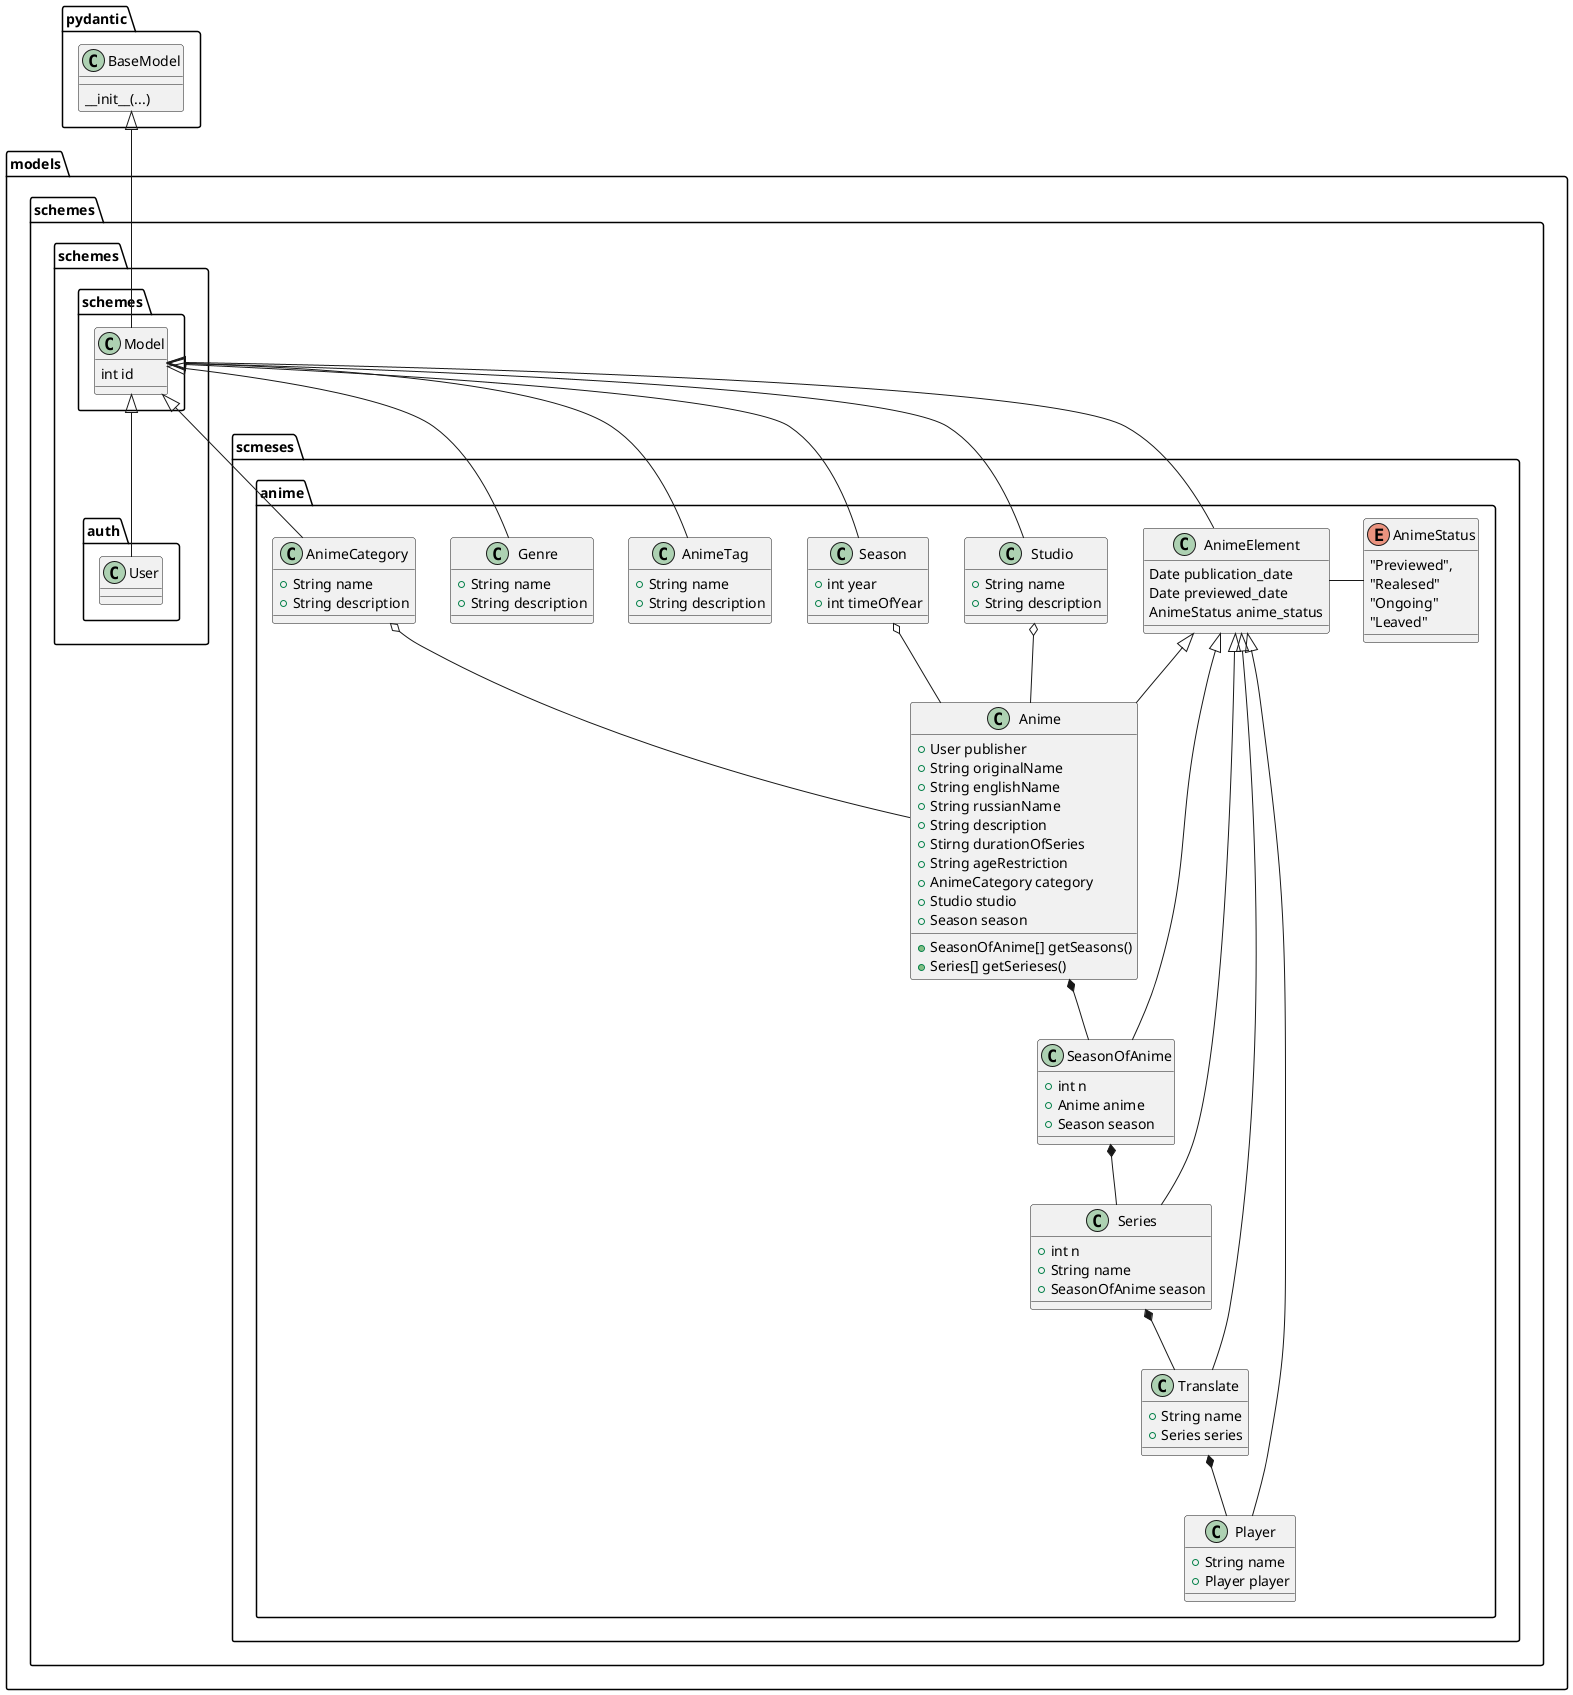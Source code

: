 @startuml class

package pydantic {
    class BaseModel {
        __init__(...)
    }
}

package models {
    package schemes {
        package schemes.schemes {
            class Model {
                int id
            }

            BaseModel <|-- Model
        }

        package schemes.auth {
            class User {

            }

            Model <|-- User
        }

        package scmeses.anime {
            class AnimeElement {
                Date publication_date
                Date previewed_date
                AnimeStatus anime_status
            }

            class Player {
                + String name
                + Player player
            }

            class Translate {
                + String name
                + Series series
            }

            class Series {
                + int n
                + String name
                + SeasonOfAnime season
            }

            class SeasonOfAnime {
                + int n
                + Anime anime
                + Season season
            }

            class Anime {
                + User publisher
                + String originalName
                + String englishName
                + String russianName
                + String description
                + Stirng durationOfSeries
                + String ageRestriction
                + AnimeCategory category
                + Studio studio
                + Season season
                
                + SeasonOfAnime[] getSeasons()
                + Series[] getSerieses()
            }

            class AnimeCategory {
                + String name
                + String description
            }

            class AnimeTag {
                + String name
                + String description
            }

            class Genre {
                + String name
                + String description
            }

            class Studio {
                + String name
                + String description
            }

            class Season {
                + int year
                + int timeOfYear
            }

            enum AnimeStatus {
                "Previewed",
                "Realesed"
                "Ongoing"
                "Leaved"
            }

            Model <|-- AnimeElement
            Model <|-- AnimeCategory
            Model <|-- AnimeTag
            Model <|-- Genre
            Model <|-- Studio
            Model <|-- Season

            AnimeElement <|-- Player
            AnimeElement <|-- Translate
            AnimeElement <|-- Series
            AnimeElement <|-- SeasonOfAnime
            AnimeElement <|-- Anime

            AnimeElement - AnimeStatus

            Translate *-- Player
            Series *-- Translate
            SeasonOfAnime *-- Series
            Anime *-- SeasonOfAnime
            AnimeCategory o-- Anime
            Studio o-- Anime
            Season o--Anime
        }
    }
}

@enduml